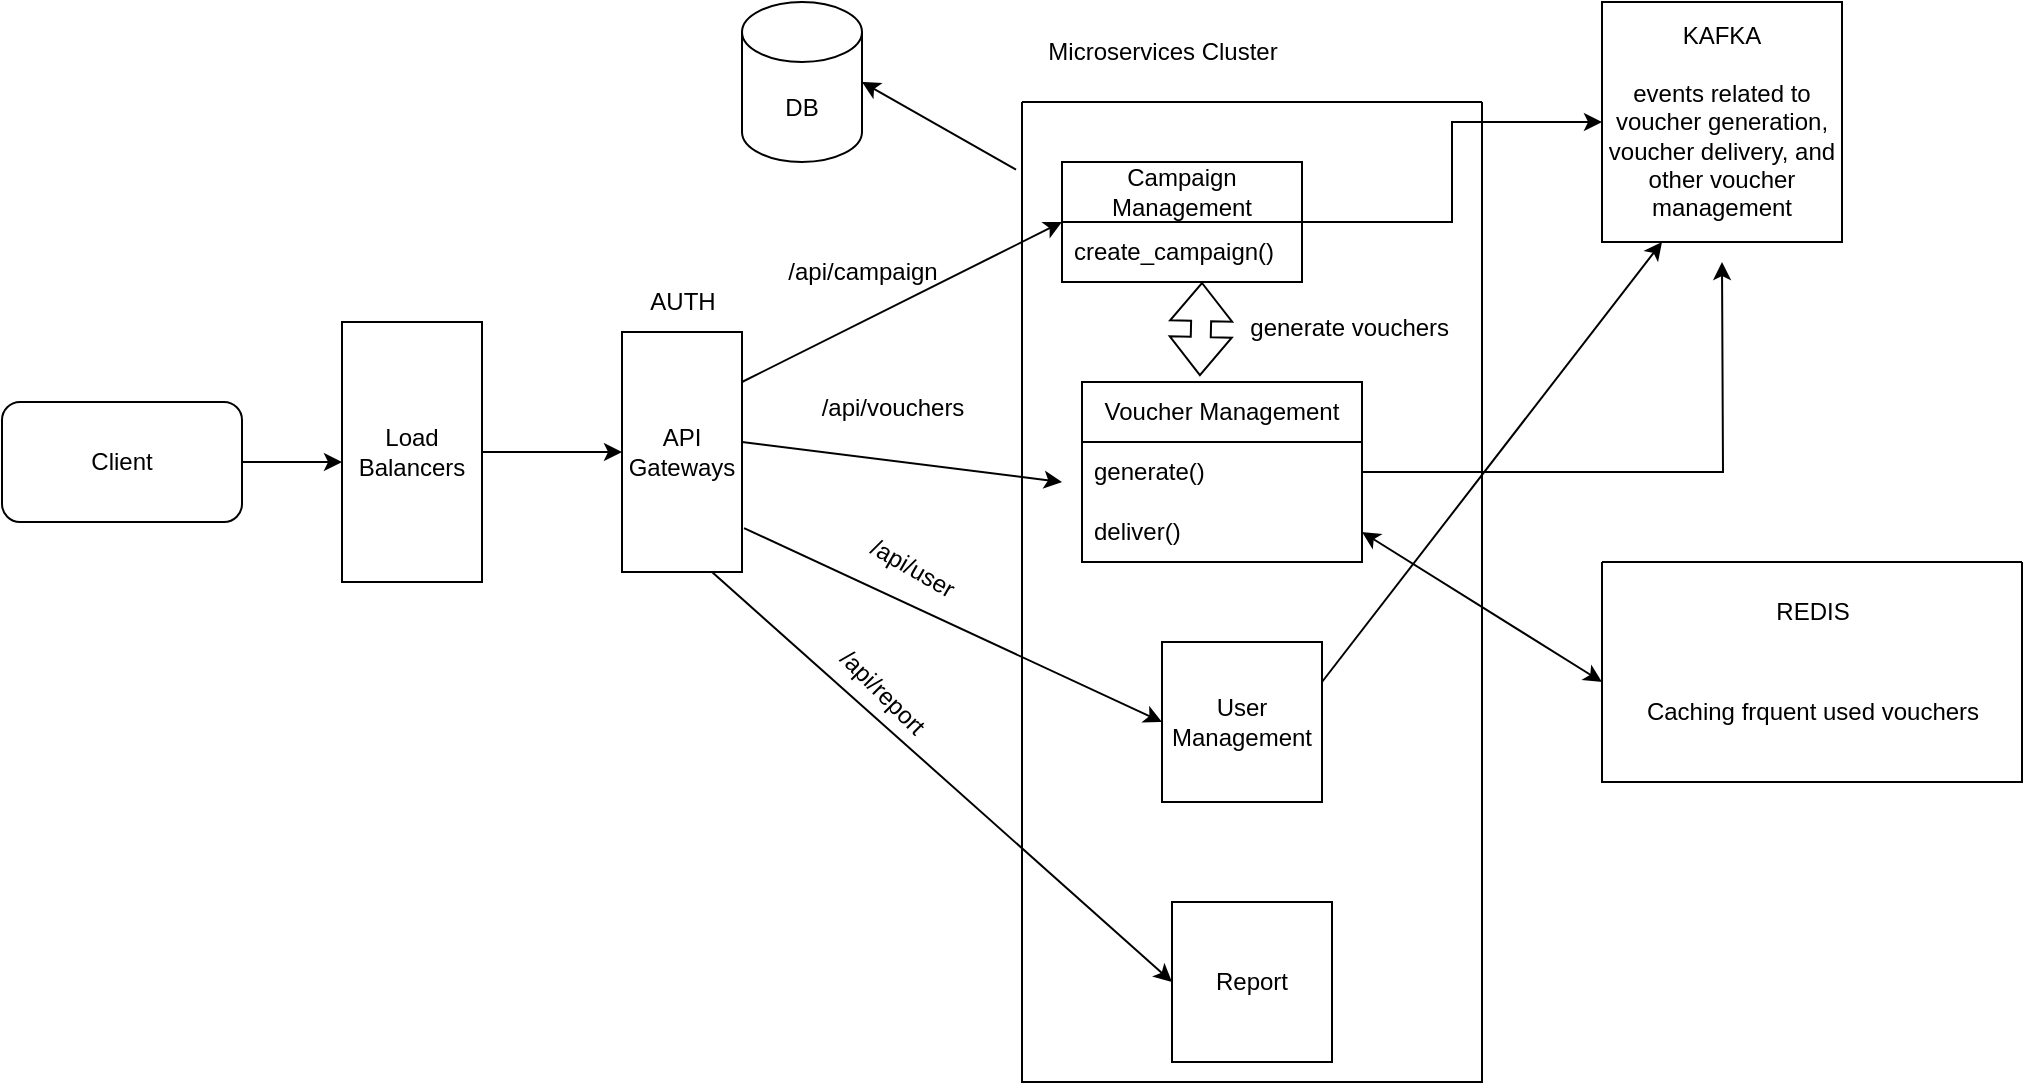 <mxfile version="21.5.0" type="github">
  <diagram name="Page-1" id="efa7a0a1-bf9b-a30e-e6df-94a7791c09e9">
    <mxGraphModel dx="1026" dy="693" grid="1" gridSize="10" guides="1" tooltips="1" connect="1" arrows="1" fold="1" page="1" pageScale="1" pageWidth="826" pageHeight="1169" background="none" math="0" shadow="0">
      <root>
        <mxCell id="0" />
        <mxCell id="1" parent="0" />
        <mxCell id="IUOQPNjdf664gdYJtN-T-116" style="edgeStyle=orthogonalEdgeStyle;rounded=0;orthogonalLoop=1;jettySize=auto;html=1;exitX=1;exitY=0.5;exitDx=0;exitDy=0;" edge="1" parent="1" source="IUOQPNjdf664gdYJtN-T-114">
          <mxGeometry relative="1" as="geometry">
            <mxPoint x="180" y="270" as="targetPoint" />
          </mxGeometry>
        </mxCell>
        <mxCell id="IUOQPNjdf664gdYJtN-T-114" value="Client" style="rounded=1;whiteSpace=wrap;html=1;" vertex="1" parent="1">
          <mxGeometry x="10" y="240" width="120" height="60" as="geometry" />
        </mxCell>
        <mxCell id="IUOQPNjdf664gdYJtN-T-119" style="edgeStyle=orthogonalEdgeStyle;rounded=0;orthogonalLoop=1;jettySize=auto;html=1;exitX=0.5;exitY=0;exitDx=0;exitDy=0;" edge="1" parent="1" source="IUOQPNjdf664gdYJtN-T-118">
          <mxGeometry relative="1" as="geometry">
            <mxPoint x="320" y="265" as="targetPoint" />
          </mxGeometry>
        </mxCell>
        <mxCell id="IUOQPNjdf664gdYJtN-T-118" value="Load Balancers" style="rounded=0;whiteSpace=wrap;html=1;direction=south;" vertex="1" parent="1">
          <mxGeometry x="180" y="200" width="70" height="130" as="geometry" />
        </mxCell>
        <mxCell id="IUOQPNjdf664gdYJtN-T-120" value="API Gateways" style="rounded=0;whiteSpace=wrap;html=1;direction=south;" vertex="1" parent="1">
          <mxGeometry x="320" y="205" width="60" height="120" as="geometry" />
        </mxCell>
        <mxCell id="IUOQPNjdf664gdYJtN-T-124" value="" style="endArrow=classic;html=1;rounded=0;entryX=0;entryY=0.5;entryDx=0;entryDy=0;" edge="1" parent="1">
          <mxGeometry width="50" height="50" relative="1" as="geometry">
            <mxPoint x="380" y="230" as="sourcePoint" />
            <mxPoint x="540" y="150" as="targetPoint" />
          </mxGeometry>
        </mxCell>
        <mxCell id="IUOQPNjdf664gdYJtN-T-125" value="/api/campaign" style="text;html=1;align=center;verticalAlign=middle;resizable=0;points=[];autosize=1;strokeColor=none;fillColor=none;" vertex="1" parent="1">
          <mxGeometry x="390" y="160" width="100" height="30" as="geometry" />
        </mxCell>
        <mxCell id="IUOQPNjdf664gdYJtN-T-127" value="" style="swimlane;startSize=0;" vertex="1" parent="1">
          <mxGeometry x="520" y="90" width="230" height="490" as="geometry" />
        </mxCell>
        <mxCell id="IUOQPNjdf664gdYJtN-T-139" value="Report" style="whiteSpace=wrap;html=1;aspect=fixed;" vertex="1" parent="IUOQPNjdf664gdYJtN-T-127">
          <mxGeometry x="75" y="400" width="80" height="80" as="geometry" />
        </mxCell>
        <mxCell id="IUOQPNjdf664gdYJtN-T-143" value="Campaign Management" style="swimlane;fontStyle=0;childLayout=stackLayout;horizontal=1;startSize=30;horizontalStack=0;resizeParent=1;resizeParentMax=0;resizeLast=0;collapsible=1;marginBottom=0;whiteSpace=wrap;html=1;" vertex="1" parent="IUOQPNjdf664gdYJtN-T-127">
          <mxGeometry x="20" y="30" width="120" height="60" as="geometry" />
        </mxCell>
        <mxCell id="IUOQPNjdf664gdYJtN-T-144" value="create_campaign()" style="text;strokeColor=none;fillColor=none;align=left;verticalAlign=middle;spacingLeft=4;spacingRight=4;overflow=hidden;points=[[0,0.5],[1,0.5]];portConstraint=eastwest;rotatable=0;whiteSpace=wrap;html=1;" vertex="1" parent="IUOQPNjdf664gdYJtN-T-143">
          <mxGeometry y="30" width="120" height="30" as="geometry" />
        </mxCell>
        <mxCell id="IUOQPNjdf664gdYJtN-T-157" value="Voucher Management" style="swimlane;fontStyle=0;childLayout=stackLayout;horizontal=1;startSize=30;horizontalStack=0;resizeParent=1;resizeParentMax=0;resizeLast=0;collapsible=1;marginBottom=0;whiteSpace=wrap;html=1;" vertex="1" parent="IUOQPNjdf664gdYJtN-T-127">
          <mxGeometry x="30" y="140" width="140" height="90" as="geometry" />
        </mxCell>
        <mxCell id="IUOQPNjdf664gdYJtN-T-166" style="edgeStyle=orthogonalEdgeStyle;rounded=0;orthogonalLoop=1;jettySize=auto;html=1;exitX=1;exitY=0.5;exitDx=0;exitDy=0;" edge="1" parent="IUOQPNjdf664gdYJtN-T-157" source="IUOQPNjdf664gdYJtN-T-158">
          <mxGeometry relative="1" as="geometry">
            <mxPoint x="320" y="-60" as="targetPoint" />
          </mxGeometry>
        </mxCell>
        <mxCell id="IUOQPNjdf664gdYJtN-T-158" value="generate()" style="text;strokeColor=none;fillColor=none;align=left;verticalAlign=middle;spacingLeft=4;spacingRight=4;overflow=hidden;points=[[0,0.5],[1,0.5]];portConstraint=eastwest;rotatable=0;whiteSpace=wrap;html=1;" vertex="1" parent="IUOQPNjdf664gdYJtN-T-157">
          <mxGeometry y="30" width="140" height="30" as="geometry" />
        </mxCell>
        <mxCell id="IUOQPNjdf664gdYJtN-T-159" value="deliver()" style="text;strokeColor=none;fillColor=none;align=left;verticalAlign=middle;spacingLeft=4;spacingRight=4;overflow=hidden;points=[[0,0.5],[1,0.5]];portConstraint=eastwest;rotatable=0;whiteSpace=wrap;html=1;" vertex="1" parent="IUOQPNjdf664gdYJtN-T-157">
          <mxGeometry y="60" width="140" height="30" as="geometry" />
        </mxCell>
        <mxCell id="IUOQPNjdf664gdYJtN-T-163" value="" style="shape=flexArrow;endArrow=classic;startArrow=classic;html=1;rounded=0;exitX=0.421;exitY=-0.033;exitDx=0;exitDy=0;exitPerimeter=0;" edge="1" parent="IUOQPNjdf664gdYJtN-T-127" source="IUOQPNjdf664gdYJtN-T-157">
          <mxGeometry width="100" height="100" relative="1" as="geometry">
            <mxPoint x="90" y="130" as="sourcePoint" />
            <mxPoint x="90" y="90" as="targetPoint" />
          </mxGeometry>
        </mxCell>
        <mxCell id="IUOQPNjdf664gdYJtN-T-165" value="generate vouchers&amp;nbsp;" style="text;html=1;align=center;verticalAlign=middle;resizable=0;points=[];autosize=1;strokeColor=none;fillColor=none;" vertex="1" parent="IUOQPNjdf664gdYJtN-T-127">
          <mxGeometry x="100" y="98" width="130" height="30" as="geometry" />
        </mxCell>
        <mxCell id="IUOQPNjdf664gdYJtN-T-171" value="User Management" style="whiteSpace=wrap;html=1;aspect=fixed;" vertex="1" parent="IUOQPNjdf664gdYJtN-T-127">
          <mxGeometry x="70" y="270" width="80" height="80" as="geometry" />
        </mxCell>
        <mxCell id="IUOQPNjdf664gdYJtN-T-176" value="" style="endArrow=classic;html=1;rounded=0;entryX=0.25;entryY=1;entryDx=0;entryDy=0;" edge="1" parent="IUOQPNjdf664gdYJtN-T-127" target="IUOQPNjdf664gdYJtN-T-168">
          <mxGeometry width="50" height="50" relative="1" as="geometry">
            <mxPoint x="150" y="290" as="sourcePoint" />
            <mxPoint x="200" y="240" as="targetPoint" />
          </mxGeometry>
        </mxCell>
        <mxCell id="IUOQPNjdf664gdYJtN-T-129" value="Microservices Cluster" style="text;html=1;align=center;verticalAlign=middle;resizable=0;points=[];autosize=1;strokeColor=none;fillColor=none;" vertex="1" parent="1">
          <mxGeometry x="520" y="50" width="140" height="30" as="geometry" />
        </mxCell>
        <mxCell id="IUOQPNjdf664gdYJtN-T-131" value="" style="edgeStyle=none;orthogonalLoop=1;jettySize=auto;html=1;rounded=0;entryX=0;entryY=0.5;entryDx=0;entryDy=0;" edge="1" parent="1">
          <mxGeometry width="100" relative="1" as="geometry">
            <mxPoint x="380" y="260" as="sourcePoint" />
            <mxPoint x="540" y="280" as="targetPoint" />
            <Array as="points" />
          </mxGeometry>
        </mxCell>
        <mxCell id="IUOQPNjdf664gdYJtN-T-132" value="/api/vouchers" style="text;html=1;align=center;verticalAlign=middle;resizable=0;points=[];autosize=1;strokeColor=none;fillColor=none;" vertex="1" parent="1">
          <mxGeometry x="410" y="228" width="90" height="30" as="geometry" />
        </mxCell>
        <mxCell id="IUOQPNjdf664gdYJtN-T-138" value="AUTH" style="text;html=1;align=center;verticalAlign=middle;resizable=0;points=[];autosize=1;strokeColor=none;fillColor=none;" vertex="1" parent="1">
          <mxGeometry x="320" y="175" width="60" height="30" as="geometry" />
        </mxCell>
        <mxCell id="IUOQPNjdf664gdYJtN-T-141" value="" style="endArrow=classic;html=1;rounded=0;exitX=1;exitY=0.25;exitDx=0;exitDy=0;entryX=0;entryY=0.5;entryDx=0;entryDy=0;" edge="1" parent="1" source="IUOQPNjdf664gdYJtN-T-120" target="IUOQPNjdf664gdYJtN-T-139">
          <mxGeometry width="50" height="50" relative="1" as="geometry">
            <mxPoint x="500" y="500" as="sourcePoint" />
            <mxPoint x="390" y="450" as="targetPoint" />
          </mxGeometry>
        </mxCell>
        <mxCell id="IUOQPNjdf664gdYJtN-T-142" value="/api/report" style="text;html=1;align=center;verticalAlign=middle;resizable=0;points=[];autosize=1;strokeColor=none;fillColor=none;rotation=45;" vertex="1" parent="1">
          <mxGeometry x="410" y="370" width="80" height="30" as="geometry" />
        </mxCell>
        <mxCell id="IUOQPNjdf664gdYJtN-T-153" value="DB" style="shape=cylinder3;whiteSpace=wrap;html=1;boundedLbl=1;backgroundOutline=1;size=15;" vertex="1" parent="1">
          <mxGeometry x="380" y="40" width="60" height="80" as="geometry" />
        </mxCell>
        <mxCell id="IUOQPNjdf664gdYJtN-T-168" value="KAFKA&lt;br&gt;&lt;br&gt;events related to voucher generation, voucher delivery, and other voucher management " style="whiteSpace=wrap;html=1;aspect=fixed;" vertex="1" parent="1">
          <mxGeometry x="810" y="40" width="120" height="120" as="geometry" />
        </mxCell>
        <mxCell id="IUOQPNjdf664gdYJtN-T-167" style="edgeStyle=orthogonalEdgeStyle;rounded=0;orthogonalLoop=1;jettySize=auto;html=1;" edge="1" parent="1" source="IUOQPNjdf664gdYJtN-T-143" target="IUOQPNjdf664gdYJtN-T-168">
          <mxGeometry relative="1" as="geometry">
            <mxPoint x="800" y="150" as="targetPoint" />
          </mxGeometry>
        </mxCell>
        <mxCell id="IUOQPNjdf664gdYJtN-T-173" value="" style="endArrow=classic;html=1;rounded=0;entryX=0;entryY=0.5;entryDx=0;entryDy=0;exitX=0.817;exitY=-0.017;exitDx=0;exitDy=0;exitPerimeter=0;" edge="1" parent="1" source="IUOQPNjdf664gdYJtN-T-120" target="IUOQPNjdf664gdYJtN-T-171">
          <mxGeometry width="50" height="50" relative="1" as="geometry">
            <mxPoint x="500" y="380" as="sourcePoint" />
            <mxPoint x="550" y="330" as="targetPoint" />
          </mxGeometry>
        </mxCell>
        <mxCell id="IUOQPNjdf664gdYJtN-T-174" value="/api/user" style="text;html=1;align=center;verticalAlign=middle;resizable=0;points=[];autosize=1;strokeColor=none;fillColor=none;rotation=30;" vertex="1" parent="1">
          <mxGeometry x="430" y="308" width="70" height="30" as="geometry" />
        </mxCell>
        <mxCell id="IUOQPNjdf664gdYJtN-T-177" value="" style="swimlane;startSize=0;" vertex="1" parent="1">
          <mxGeometry x="810" y="320" width="210" height="110" as="geometry" />
        </mxCell>
        <mxCell id="IUOQPNjdf664gdYJtN-T-180" value="REDIS" style="text;html=1;align=center;verticalAlign=middle;resizable=0;points=[];autosize=1;strokeColor=none;fillColor=none;" vertex="1" parent="IUOQPNjdf664gdYJtN-T-177">
          <mxGeometry x="75" y="10" width="60" height="30" as="geometry" />
        </mxCell>
        <mxCell id="IUOQPNjdf664gdYJtN-T-181" value="Caching frquent used vouchers" style="text;html=1;align=center;verticalAlign=middle;resizable=0;points=[];autosize=1;strokeColor=none;fillColor=none;" vertex="1" parent="IUOQPNjdf664gdYJtN-T-177">
          <mxGeometry x="10" y="60" width="190" height="30" as="geometry" />
        </mxCell>
        <mxCell id="IUOQPNjdf664gdYJtN-T-183" value="" style="endArrow=classic;html=1;rounded=0;exitX=-0.013;exitY=0.069;exitDx=0;exitDy=0;exitPerimeter=0;entryX=1;entryY=0.5;entryDx=0;entryDy=0;entryPerimeter=0;" edge="1" parent="1" source="IUOQPNjdf664gdYJtN-T-127" target="IUOQPNjdf664gdYJtN-T-153">
          <mxGeometry width="50" height="50" relative="1" as="geometry">
            <mxPoint x="460" y="120" as="sourcePoint" />
            <mxPoint x="510" y="70" as="targetPoint" />
          </mxGeometry>
        </mxCell>
        <mxCell id="IUOQPNjdf664gdYJtN-T-185" value="" style="endArrow=classic;startArrow=classic;html=1;rounded=0;exitX=1;exitY=0.5;exitDx=0;exitDy=0;" edge="1" parent="1" source="IUOQPNjdf664gdYJtN-T-159">
          <mxGeometry width="50" height="50" relative="1" as="geometry">
            <mxPoint x="760" y="430" as="sourcePoint" />
            <mxPoint x="810" y="380" as="targetPoint" />
          </mxGeometry>
        </mxCell>
      </root>
    </mxGraphModel>
  </diagram>
</mxfile>
